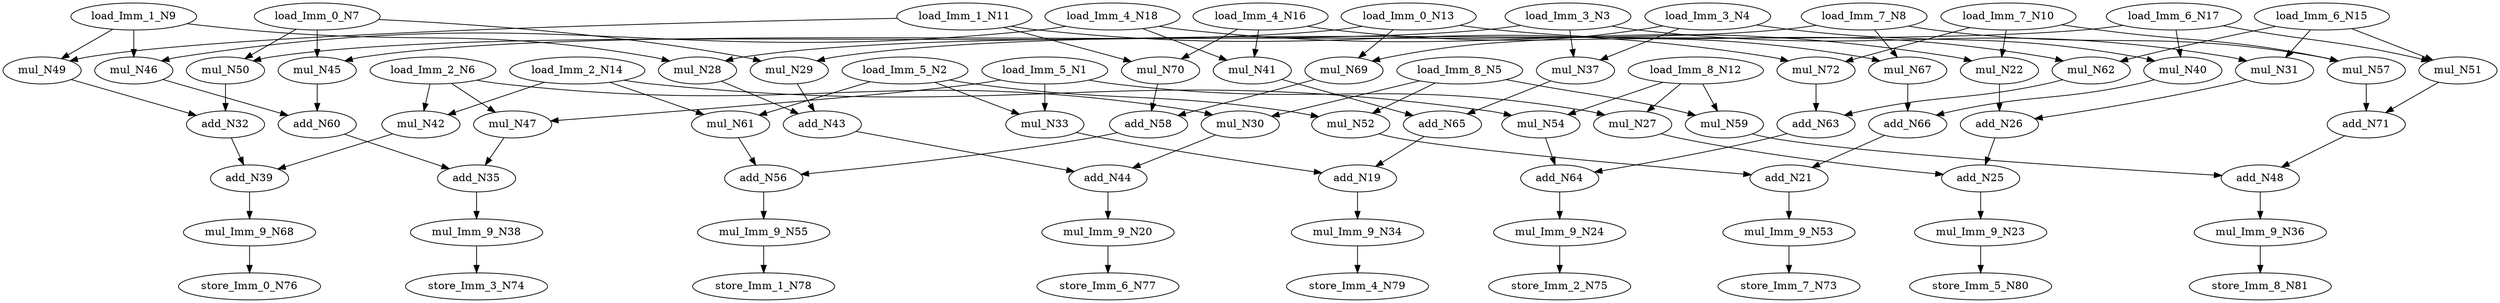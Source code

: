 digraph graphname {
N55 [color="black", ntype="operation", label="mul_Imm_9_N55"];
N74 [color="black", ntype="operation", label="store_Imm_3_N74"];
N78 [color="black", ntype="operation", label="store_Imm_1_N78"];
N70 [color="black", ntype="operation", label="mul_N70"];
N54 [color="black", ntype="operation", label="mul_N54"];
N73 [color="black", ntype="operation", label="store_Imm_7_N73"];
N69 [color="black", ntype="operation", label="mul_N69"];
N79 [color="black", ntype="operation", label="store_Imm_4_N79"];
N58 [color="black", ntype="operation", label="add_N58"];
N68 [color="black", ntype="operation", label="mul_Imm_9_N68"];
N80 [color="black", ntype="operation", label="store_Imm_5_N80"];
N49 [color="black", ntype="operation", label="mul_N49"];
N48 [color="black", ntype="operation", label="add_N48"];
N65 [color="black", ntype="operation", label="add_N65"];
N64 [color="black", ntype="operation", label="add_N64"];
N63 [color="black", ntype="operation", label="add_N63"];
N62 [color="black", ntype="operation", label="mul_N62"];
N61 [color="black", ntype="operation", label="mul_N61"];
N60 [color="black", ntype="operation", label="add_N60"];
N41 [color="black", ntype="operation", label="mul_N41"];
N40 [color="black", ntype="operation", label="mul_N40"];
N43 [color="black", ntype="operation", label="add_N43"];
N42 [color="black", ntype="operation", label="mul_N42"];
N45 [color="black", ntype="operation", label="mul_N45"];
N44 [color="black", ntype="operation", label="add_N44"];
N47 [color="black", ntype="operation", label="mul_N47"];
N46 [color="black", ntype="operation", label="mul_N46"];
N29 [color="black", ntype="operation", label="mul_N29"];
N28 [color="black", ntype="operation", label="mul_N28"];
N59 [color="black", ntype="operation", label="mul_N59"];
N23 [color="black", ntype="operation", label="mul_Imm_9_N23"];
N22 [color="black", ntype="operation", label="mul_N22"];
N21 [color="black", ntype="operation", label="add_N21"];
N20 [color="black", ntype="operation", label="mul_Imm_9_N20"];
N27 [color="black", ntype="operation", label="mul_N27"];
N26 [color="black", ntype="operation", label="add_N26"];
N25 [color="black", ntype="operation", label="add_N25"];
N24 [color="black", ntype="operation", label="mul_Imm_9_N24"];
N67 [color="black", ntype="operation", label="mul_N67"];
N81 [color="black", ntype="operation", label="store_Imm_8_N81"];
N75 [color="black", ntype="operation", label="store_Imm_2_N75"];
N66 [color="black", ntype="operation", label="add_N66"];
N76 [color="black", ntype="operation", label="store_Imm_0_N76"];
N8 [color="black", ntype="operation", label="load_Imm_7_N8"];
N9 [color="black", ntype="operation", label="load_Imm_1_N9"];
N77 [color="black", ntype="operation", label="store_Imm_6_N77"];
N71 [color="black", ntype="operation", label="add_N71"];
N1 [color="black", ntype="operation", label="load_Imm_5_N1"];
N2 [color="black", ntype="operation", label="load_Imm_5_N2"];
N3 [color="black", ntype="operation", label="load_Imm_3_N3"];
N4 [color="black", ntype="operation", label="load_Imm_3_N4"];
N5 [color="black", ntype="operation", label="load_Imm_8_N5"];
N6 [color="black", ntype="operation", label="load_Imm_2_N6"];
N7 [color="black", ntype="operation", label="load_Imm_0_N7"];
N12 [color="black", ntype="operation", label="load_Imm_8_N12"];
N13 [color="black", ntype="operation", label="load_Imm_0_N13"];
N10 [color="black", ntype="operation", label="load_Imm_7_N10"];
N11 [color="black", ntype="operation", label="load_Imm_1_N11"];
N16 [color="black", ntype="operation", label="load_Imm_4_N16"];
N17 [color="black", ntype="operation", label="load_Imm_6_N17"];
N14 [color="black", ntype="operation", label="load_Imm_2_N14"];
N15 [color="black", ntype="operation", label="load_Imm_6_N15"];
N56 [color="black", ntype="operation", label="add_N56"];
N57 [color="black", ntype="operation", label="mul_N57"];
N18 [color="black", ntype="operation", label="load_Imm_4_N18"];
N19 [color="black", ntype="operation", label="add_N19"];
N52 [color="black", ntype="operation", label="mul_N52"];
N53 [color="black", ntype="operation", label="mul_Imm_9_N53"];
N50 [color="black", ntype="operation", label="mul_N50"];
N51 [color="black", ntype="operation", label="mul_N51"];
N38 [color="black", ntype="operation", label="mul_Imm_9_N38"];
N39 [color="black", ntype="operation", label="add_N39"];
N72 [color="black", ntype="operation", label="mul_N72"];
N30 [color="black", ntype="operation", label="mul_N30"];
N31 [color="black", ntype="operation", label="mul_N31"];
N32 [color="black", ntype="operation", label="add_N32"];
N33 [color="black", ntype="operation", label="mul_N33"];
N34 [color="black", ntype="operation", label="mul_Imm_9_N34"];
N35 [color="black", ntype="operation", label="add_N35"];
N36 [color="black", ntype="operation", label="mul_Imm_9_N36"];
N37 [color="black", ntype="operation", label="mul_N37"];
N55 -> N78;
N70 -> N58;
N54 -> N64;
N69 -> N58;
N58 -> N56;
N68 -> N76;
N49 -> N32;
N48 -> N36;
N65 -> N19;
N64 -> N24;
N63 -> N64;
N62 -> N63;
N61 -> N56;
N60 -> N35;
N41 -> N65;
N40 -> N66;
N43 -> N44;
N42 -> N39;
N45 -> N60;
N44 -> N20;
N47 -> N35;
N46 -> N60;
N29 -> N43;
N28 -> N43;
N59 -> N48;
N23 -> N80;
N22 -> N26;
N21 -> N53;
N20 -> N77;
N27 -> N25;
N26 -> N25;
N25 -> N23;
N24 -> N75;
N67 -> N66;
N66 -> N21;
N8 -> N28;
N8 -> N67;
N8 -> N57;
N9 -> N28;
N9 -> N49;
N9 -> N46;
N71 -> N48;
N1 -> N33;
N1 -> N47;
N1 -> N27;
N2 -> N33;
N2 -> N52;
N2 -> N61;
N3 -> N31;
N3 -> N37;
N3 -> N45;
N4 -> N40;
N4 -> N37;
N4 -> N69;
N5 -> N30;
N5 -> N59;
N5 -> N52;
N6 -> N30;
N6 -> N42;
N6 -> N47;
N7 -> N29;
N7 -> N50;
N7 -> N45;
N12 -> N54;
N12 -> N59;
N12 -> N27;
N13 -> N62;
N13 -> N50;
N13 -> N69;
N10 -> N72;
N10 -> N22;
N10 -> N57;
N11 -> N72;
N11 -> N49;
N11 -> N70;
N16 -> N41;
N16 -> N70;
N16 -> N67;
N17 -> N51;
N17 -> N29;
N17 -> N40;
N14 -> N61;
N14 -> N42;
N14 -> N54;
N15 -> N62;
N15 -> N51;
N15 -> N31;
N56 -> N55;
N57 -> N71;
N18 -> N46;
N18 -> N41;
N18 -> N22;
N19 -> N34;
N52 -> N21;
N53 -> N73;
N50 -> N32;
N51 -> N71;
N38 -> N74;
N39 -> N68;
N72 -> N63;
N30 -> N44;
N31 -> N26;
N32 -> N39;
N33 -> N19;
N34 -> N79;
N35 -> N38;
N36 -> N81;
N37 -> N65;
}
